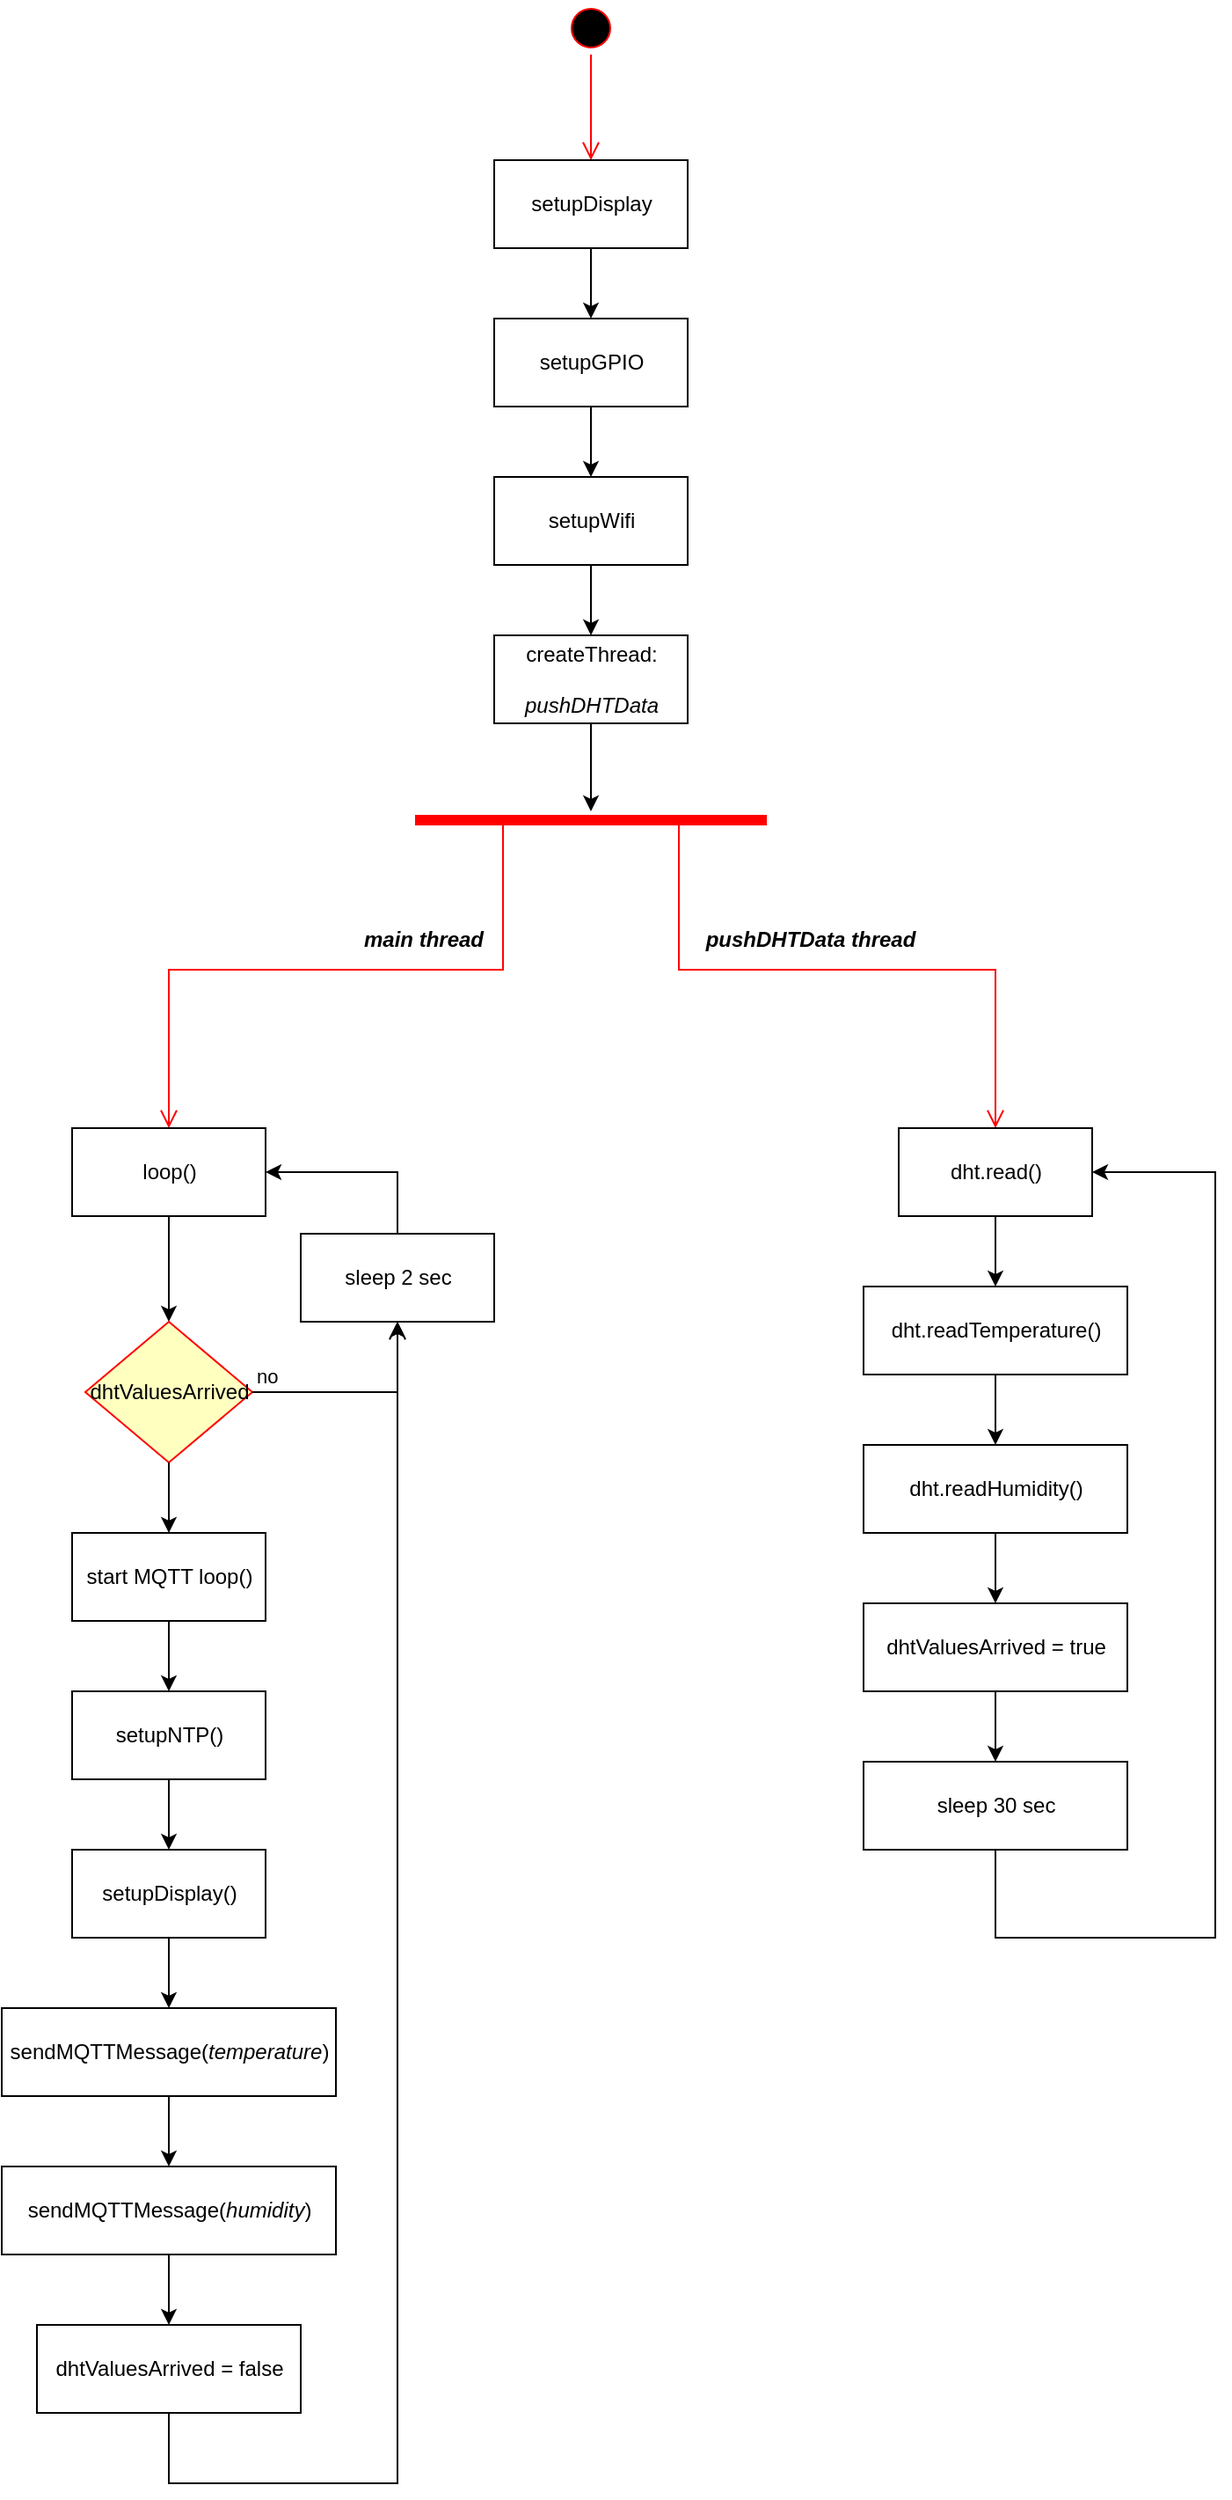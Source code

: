 <mxfile version="14.7.6" type="device"><diagram id="mYCHf3MJYood7OXcdutV" name="Page-1"><mxGraphModel dx="1422" dy="762" grid="1" gridSize="10" guides="1" tooltips="1" connect="1" arrows="1" fold="1" page="1" pageScale="1" pageWidth="827" pageHeight="1169" math="0" shadow="0"><root><mxCell id="0"/><mxCell id="1" parent="0"/><mxCell id="CyeoZXRTbLOWVGTF-R-k-1" value="" style="ellipse;html=1;shape=startState;fillColor=#000000;strokeColor=#ff0000;" vertex="1" parent="1"><mxGeometry x="370" y="40" width="30" height="30" as="geometry"/></mxCell><mxCell id="CyeoZXRTbLOWVGTF-R-k-2" value="" style="edgeStyle=orthogonalEdgeStyle;html=1;verticalAlign=bottom;endArrow=open;endSize=8;strokeColor=#ff0000;" edge="1" source="CyeoZXRTbLOWVGTF-R-k-1" parent="1"><mxGeometry relative="1" as="geometry"><mxPoint x="385" y="130" as="targetPoint"/></mxGeometry></mxCell><mxCell id="CyeoZXRTbLOWVGTF-R-k-5" value="" style="edgeStyle=orthogonalEdgeStyle;rounded=0;orthogonalLoop=1;jettySize=auto;html=1;" edge="1" parent="1" source="CyeoZXRTbLOWVGTF-R-k-3" target="CyeoZXRTbLOWVGTF-R-k-4"><mxGeometry relative="1" as="geometry"/></mxCell><mxCell id="CyeoZXRTbLOWVGTF-R-k-3" value="setupDisplay" style="html=1;" vertex="1" parent="1"><mxGeometry x="330" y="130" width="110" height="50" as="geometry"/></mxCell><mxCell id="CyeoZXRTbLOWVGTF-R-k-7" value="" style="edgeStyle=orthogonalEdgeStyle;rounded=0;orthogonalLoop=1;jettySize=auto;html=1;" edge="1" parent="1" source="CyeoZXRTbLOWVGTF-R-k-4" target="CyeoZXRTbLOWVGTF-R-k-6"><mxGeometry relative="1" as="geometry"/></mxCell><mxCell id="CyeoZXRTbLOWVGTF-R-k-4" value="setupGPIO" style="html=1;" vertex="1" parent="1"><mxGeometry x="330" y="220" width="110" height="50" as="geometry"/></mxCell><mxCell id="CyeoZXRTbLOWVGTF-R-k-9" value="" style="edgeStyle=orthogonalEdgeStyle;rounded=0;orthogonalLoop=1;jettySize=auto;html=1;" edge="1" parent="1" source="CyeoZXRTbLOWVGTF-R-k-6" target="CyeoZXRTbLOWVGTF-R-k-8"><mxGeometry relative="1" as="geometry"/></mxCell><mxCell id="CyeoZXRTbLOWVGTF-R-k-6" value="setupWifi" style="html=1;" vertex="1" parent="1"><mxGeometry x="330" y="310" width="110" height="50" as="geometry"/></mxCell><mxCell id="CyeoZXRTbLOWVGTF-R-k-12" value="" style="edgeStyle=orthogonalEdgeStyle;rounded=0;orthogonalLoop=1;jettySize=auto;html=1;" edge="1" parent="1" source="CyeoZXRTbLOWVGTF-R-k-8" target="CyeoZXRTbLOWVGTF-R-k-10"><mxGeometry relative="1" as="geometry"/></mxCell><mxCell id="CyeoZXRTbLOWVGTF-R-k-8" value="createThread:&lt;br&gt;&lt;br&gt;&lt;i&gt;pushDHTData&lt;/i&gt;" style="html=1;" vertex="1" parent="1"><mxGeometry x="330" y="400" width="110" height="50" as="geometry"/></mxCell><mxCell id="CyeoZXRTbLOWVGTF-R-k-10" value="" style="shape=line;html=1;strokeWidth=6;strokeColor=#ff0000;" vertex="1" parent="1"><mxGeometry x="285" y="500" width="200" height="10" as="geometry"/></mxCell><mxCell id="CyeoZXRTbLOWVGTF-R-k-11" value="" style="edgeStyle=orthogonalEdgeStyle;html=1;verticalAlign=bottom;endArrow=open;endSize=8;exitX=0.25;exitY=0.5;exitDx=0;exitDy=0;exitPerimeter=0;entryX=0.5;entryY=0;entryDx=0;entryDy=0;rounded=0;strokeColor=#FF0000;" edge="1" source="CyeoZXRTbLOWVGTF-R-k-10" parent="1" target="CyeoZXRTbLOWVGTF-R-k-15"><mxGeometry relative="1" as="geometry"><mxPoint x="285" y="680" as="targetPoint"/><Array as="points"><mxPoint x="335" y="590"/><mxPoint x="145" y="590"/></Array></mxGeometry></mxCell><mxCell id="CyeoZXRTbLOWVGTF-R-k-13" value="" style="edgeStyle=orthogonalEdgeStyle;html=1;verticalAlign=bottom;endArrow=open;endSize=8;exitX=0.75;exitY=0.5;exitDx=0;exitDy=0;exitPerimeter=0;entryX=0.5;entryY=0;entryDx=0;entryDy=0;rounded=0;strokeColor=#FF0000;" edge="1" parent="1" source="CyeoZXRTbLOWVGTF-R-k-10" target="CyeoZXRTbLOWVGTF-R-k-14"><mxGeometry relative="1" as="geometry"><mxPoint x="470" y="680" as="targetPoint"/><mxPoint x="480" y="585" as="sourcePoint"/><Array as="points"><mxPoint x="435" y="590"/><mxPoint x="615" y="590"/></Array></mxGeometry></mxCell><mxCell id="CyeoZXRTbLOWVGTF-R-k-21" value="" style="edgeStyle=orthogonalEdgeStyle;rounded=0;orthogonalLoop=1;jettySize=auto;html=1;" edge="1" parent="1" source="CyeoZXRTbLOWVGTF-R-k-14" target="CyeoZXRTbLOWVGTF-R-k-20"><mxGeometry relative="1" as="geometry"/></mxCell><mxCell id="CyeoZXRTbLOWVGTF-R-k-14" value="dht.read()" style="html=1;" vertex="1" parent="1"><mxGeometry x="560" y="680" width="110" height="50" as="geometry"/></mxCell><mxCell id="CyeoZXRTbLOWVGTF-R-k-36" value="" style="edgeStyle=orthogonalEdgeStyle;rounded=0;orthogonalLoop=1;jettySize=auto;html=1;" edge="1" parent="1" source="CyeoZXRTbLOWVGTF-R-k-15" target="CyeoZXRTbLOWVGTF-R-k-33"><mxGeometry relative="1" as="geometry"/></mxCell><mxCell id="CyeoZXRTbLOWVGTF-R-k-15" value="loop()" style="html=1;" vertex="1" parent="1"><mxGeometry x="90" y="680" width="110" height="50" as="geometry"/></mxCell><mxCell id="CyeoZXRTbLOWVGTF-R-k-16" value="main thread" style="text;align=center;fontStyle=3;verticalAlign=middle;spacingLeft=3;spacingRight=3;strokeColor=none;rotatable=0;points=[[0,0.5],[1,0.5]];portConstraint=eastwest;" vertex="1" parent="1"><mxGeometry x="250" y="559" width="80" height="26" as="geometry"/></mxCell><mxCell id="CyeoZXRTbLOWVGTF-R-k-17" value="pushDHTData thread" style="text;align=center;fontStyle=3;verticalAlign=middle;spacingLeft=3;spacingRight=3;strokeColor=none;rotatable=0;points=[[0,0.5],[1,0.5]];portConstraint=eastwest;" vertex="1" parent="1"><mxGeometry x="470" y="559" width="80" height="26" as="geometry"/></mxCell><mxCell id="CyeoZXRTbLOWVGTF-R-k-23" value="" style="edgeStyle=orthogonalEdgeStyle;rounded=0;orthogonalLoop=1;jettySize=auto;html=1;" edge="1" parent="1" source="CyeoZXRTbLOWVGTF-R-k-20" target="CyeoZXRTbLOWVGTF-R-k-22"><mxGeometry relative="1" as="geometry"/></mxCell><mxCell id="CyeoZXRTbLOWVGTF-R-k-20" value="dht.readTemperature()" style="html=1;" vertex="1" parent="1"><mxGeometry x="540" y="770" width="150" height="50" as="geometry"/></mxCell><mxCell id="CyeoZXRTbLOWVGTF-R-k-28" value="" style="edgeStyle=orthogonalEdgeStyle;rounded=0;orthogonalLoop=1;jettySize=auto;html=1;" edge="1" parent="1" source="CyeoZXRTbLOWVGTF-R-k-22" target="CyeoZXRTbLOWVGTF-R-k-27"><mxGeometry relative="1" as="geometry"/></mxCell><mxCell id="CyeoZXRTbLOWVGTF-R-k-22" value="dht.readHumidity()" style="html=1;" vertex="1" parent="1"><mxGeometry x="540" y="860" width="150" height="50" as="geometry"/></mxCell><mxCell id="CyeoZXRTbLOWVGTF-R-k-30" value="" style="edgeStyle=orthogonalEdgeStyle;rounded=0;orthogonalLoop=1;jettySize=auto;html=1;" edge="1" parent="1" source="CyeoZXRTbLOWVGTF-R-k-27" target="CyeoZXRTbLOWVGTF-R-k-29"><mxGeometry relative="1" as="geometry"/></mxCell><mxCell id="CyeoZXRTbLOWVGTF-R-k-27" value="dhtValuesArrived = true" style="html=1;" vertex="1" parent="1"><mxGeometry x="540" y="950" width="150" height="50" as="geometry"/></mxCell><mxCell id="CyeoZXRTbLOWVGTF-R-k-32" value="" style="edgeStyle=orthogonalEdgeStyle;rounded=0;orthogonalLoop=1;jettySize=auto;html=1;entryX=1;entryY=0.5;entryDx=0;entryDy=0;" edge="1" parent="1" source="CyeoZXRTbLOWVGTF-R-k-29" target="CyeoZXRTbLOWVGTF-R-k-14"><mxGeometry relative="1" as="geometry"><mxPoint x="615" y="1170" as="targetPoint"/><Array as="points"><mxPoint x="615" y="1140"/><mxPoint x="740" y="1140"/><mxPoint x="740" y="705"/></Array></mxGeometry></mxCell><mxCell id="CyeoZXRTbLOWVGTF-R-k-29" value="sleep 30 sec" style="html=1;" vertex="1" parent="1"><mxGeometry x="540" y="1040" width="150" height="50" as="geometry"/></mxCell><mxCell id="CyeoZXRTbLOWVGTF-R-k-33" value="dhtValuesArrived" style="rhombus;whiteSpace=wrap;html=1;fillColor=#ffffc0;strokeColor=#ff0000;" vertex="1" parent="1"><mxGeometry x="97.5" y="790" width="95" height="80" as="geometry"/></mxCell><mxCell id="CyeoZXRTbLOWVGTF-R-k-34" value="no" style="edgeStyle=orthogonalEdgeStyle;html=1;align=left;verticalAlign=bottom;endArrow=open;endSize=8;exitX=1;exitY=0.5;exitDx=0;exitDy=0;entryX=0.5;entryY=1;entryDx=0;entryDy=0;rounded=0;" edge="1" source="CyeoZXRTbLOWVGTF-R-k-33" parent="1" target="CyeoZXRTbLOWVGTF-R-k-48"><mxGeometry x="-1" relative="1" as="geometry"><mxPoint x="270" y="800" as="targetPoint"/><Array as="points"><mxPoint x="275" y="830"/></Array></mxGeometry></mxCell><mxCell id="CyeoZXRTbLOWVGTF-R-k-39" value="" style="edgeStyle=orthogonalEdgeStyle;rounded=0;orthogonalLoop=1;jettySize=auto;html=1;" edge="1" parent="1" source="CyeoZXRTbLOWVGTF-R-k-37" target="CyeoZXRTbLOWVGTF-R-k-38"><mxGeometry relative="1" as="geometry"/></mxCell><mxCell id="CyeoZXRTbLOWVGTF-R-k-37" value="start MQTT loop()" style="html=1;" vertex="1" parent="1"><mxGeometry x="90" y="910" width="110" height="50" as="geometry"/></mxCell><mxCell id="CyeoZXRTbLOWVGTF-R-k-41" value="" style="edgeStyle=orthogonalEdgeStyle;rounded=0;orthogonalLoop=1;jettySize=auto;html=1;" edge="1" parent="1" source="CyeoZXRTbLOWVGTF-R-k-38" target="CyeoZXRTbLOWVGTF-R-k-40"><mxGeometry relative="1" as="geometry"/></mxCell><mxCell id="CyeoZXRTbLOWVGTF-R-k-38" value="setupNTP()" style="html=1;" vertex="1" parent="1"><mxGeometry x="90" y="1000" width="110" height="50" as="geometry"/></mxCell><mxCell id="CyeoZXRTbLOWVGTF-R-k-43" value="" style="edgeStyle=orthogonalEdgeStyle;rounded=0;orthogonalLoop=1;jettySize=auto;html=1;" edge="1" parent="1" source="CyeoZXRTbLOWVGTF-R-k-40" target="CyeoZXRTbLOWVGTF-R-k-42"><mxGeometry relative="1" as="geometry"/></mxCell><mxCell id="CyeoZXRTbLOWVGTF-R-k-40" value="setupDisplay()" style="html=1;" vertex="1" parent="1"><mxGeometry x="90" y="1090" width="110" height="50" as="geometry"/></mxCell><mxCell id="CyeoZXRTbLOWVGTF-R-k-45" value="" style="edgeStyle=orthogonalEdgeStyle;rounded=0;orthogonalLoop=1;jettySize=auto;html=1;" edge="1" parent="1" source="CyeoZXRTbLOWVGTF-R-k-42" target="CyeoZXRTbLOWVGTF-R-k-44"><mxGeometry relative="1" as="geometry"/></mxCell><mxCell id="CyeoZXRTbLOWVGTF-R-k-42" value="sendMQTTMessage(&lt;i&gt;temperature&lt;/i&gt;)" style="html=1;" vertex="1" parent="1"><mxGeometry x="50" y="1180" width="190" height="50" as="geometry"/></mxCell><mxCell id="CyeoZXRTbLOWVGTF-R-k-47" value="" style="edgeStyle=orthogonalEdgeStyle;rounded=0;orthogonalLoop=1;jettySize=auto;html=1;" edge="1" parent="1" source="CyeoZXRTbLOWVGTF-R-k-44" target="CyeoZXRTbLOWVGTF-R-k-46"><mxGeometry relative="1" as="geometry"/></mxCell><mxCell id="CyeoZXRTbLOWVGTF-R-k-44" value="sendMQTTMessage(&lt;i&gt;humidity&lt;/i&gt;)" style="html=1;" vertex="1" parent="1"><mxGeometry x="50" y="1270" width="190" height="50" as="geometry"/></mxCell><mxCell id="CyeoZXRTbLOWVGTF-R-k-52" value="" style="edgeStyle=orthogonalEdgeStyle;rounded=0;orthogonalLoop=1;jettySize=auto;html=1;entryX=0.5;entryY=1;entryDx=0;entryDy=0;" edge="1" parent="1" source="CyeoZXRTbLOWVGTF-R-k-46" target="CyeoZXRTbLOWVGTF-R-k-48"><mxGeometry relative="1" as="geometry"><mxPoint x="145" y="1490" as="targetPoint"/><Array as="points"><mxPoint x="145" y="1450"/><mxPoint x="275" y="1450"/></Array></mxGeometry></mxCell><mxCell id="CyeoZXRTbLOWVGTF-R-k-46" value="dhtValuesArrived = false" style="html=1;" vertex="1" parent="1"><mxGeometry x="70" y="1360" width="150" height="50" as="geometry"/></mxCell><mxCell id="CyeoZXRTbLOWVGTF-R-k-50" value="" style="edgeStyle=orthogonalEdgeStyle;rounded=0;orthogonalLoop=1;jettySize=auto;html=1;entryX=1;entryY=0.5;entryDx=0;entryDy=0;" edge="1" parent="1" source="CyeoZXRTbLOWVGTF-R-k-48" target="CyeoZXRTbLOWVGTF-R-k-15"><mxGeometry relative="1" as="geometry"><mxPoint x="275" y="660" as="targetPoint"/><Array as="points"><mxPoint x="275" y="705"/></Array></mxGeometry></mxCell><mxCell id="CyeoZXRTbLOWVGTF-R-k-48" value="sleep 2 sec" style="html=1;" vertex="1" parent="1"><mxGeometry x="220" y="740" width="110" height="50" as="geometry"/></mxCell><mxCell id="CyeoZXRTbLOWVGTF-R-k-53" value="" style="edgeStyle=orthogonalEdgeStyle;rounded=0;orthogonalLoop=1;jettySize=auto;html=1;exitX=0.5;exitY=1;exitDx=0;exitDy=0;" edge="1" parent="1" source="CyeoZXRTbLOWVGTF-R-k-33"><mxGeometry relative="1" as="geometry"><mxPoint x="155" y="970" as="sourcePoint"/><mxPoint x="145" y="910" as="targetPoint"/></mxGeometry></mxCell></root></mxGraphModel></diagram></mxfile>
